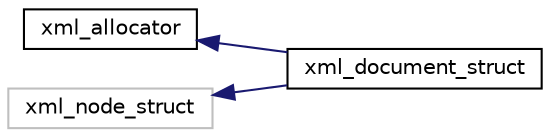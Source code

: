 digraph "Graphical Class Hierarchy"
{
  edge [fontname="Helvetica",fontsize="10",labelfontname="Helvetica",labelfontsize="10"];
  node [fontname="Helvetica",fontsize="10",shape=record];
  rankdir="LR";
  Node29 [label="xml_allocator",height=0.2,width=0.4,color="black", fillcolor="white", style="filled",URL="$structxml__allocator.html"];
  Node29 -> Node0 [dir="back",color="midnightblue",fontsize="10",style="solid",fontname="Helvetica"];
  Node0 [label="xml_document_struct",height=0.2,width=0.4,color="black", fillcolor="white", style="filled",URL="$structxml__document__struct.html"];
  Node20 [label="xml_node_struct",height=0.2,width=0.4,color="grey75", fillcolor="white", style="filled"];
  Node20 -> Node0 [dir="back",color="midnightblue",fontsize="10",style="solid",fontname="Helvetica"];
}
